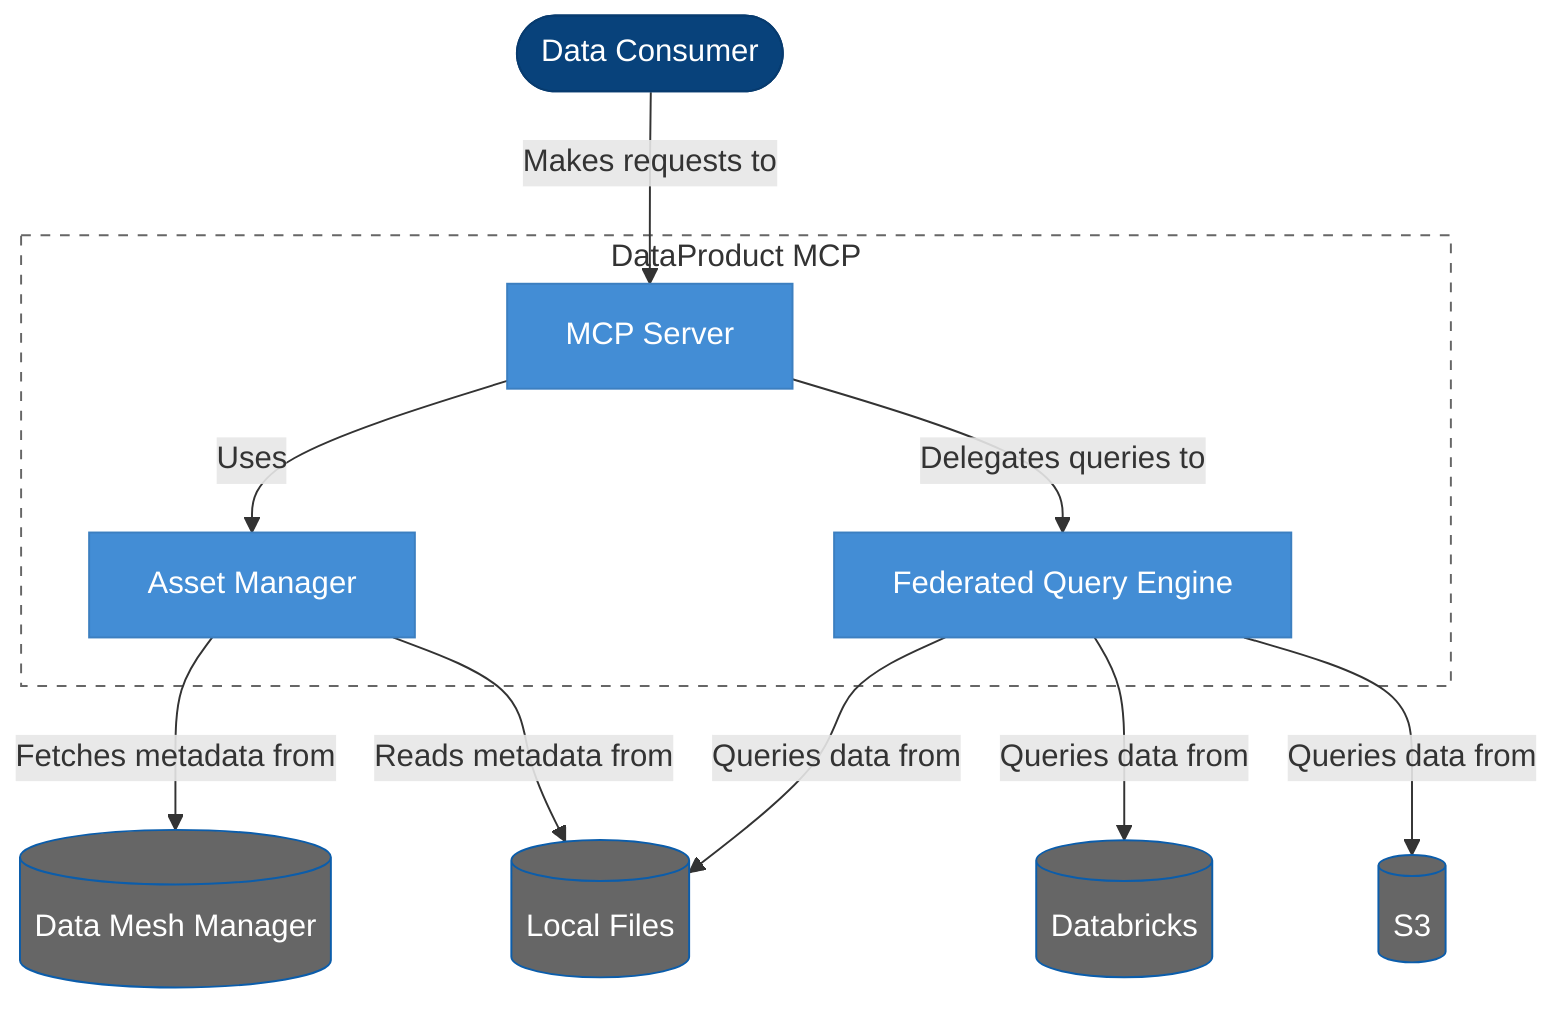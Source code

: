 graph TD
    User([Data Consumer])
    
    subgraph DataProductMCP[DataProduct MCP]
        Server[MCP Server]
        AssetManager[Asset Manager]
        QueryEngine[Federated Query Engine]
    end
    
    Databricks[(Databricks)]
    S3[(S3)]
    LocalFiles[(Local Files)]
    DataMeshManager[(Data Mesh Manager)]
    
    User -->|Makes requests to| Server
    Server -->|Uses| AssetManager
    Server -->|Delegates queries to| QueryEngine
    AssetManager -->|Fetches metadata from| DataMeshManager
    AssetManager -->|Reads metadata from| LocalFiles
    QueryEngine -->|Queries data from| Databricks
    QueryEngine -->|Queries data from| S3
    QueryEngine -->|Queries data from| LocalFiles
    
    %% Styling
    classDef person fill:#08427B,stroke:#073B6F,color:#fff
    classDef container fill:#438DD5,stroke:#3C7FC0,color:#fff
    classDef external fill:#666666,stroke:#0B5DAB,color:#fff
    classDef boundary fill:none,stroke:#666666,stroke-dasharray:5 5
    
    class User person
    class Server,AssetManager,QueryEngine container
    class Databricks,S3,LocalFiles,DataMeshManager external
    class DataProductMCP boundary